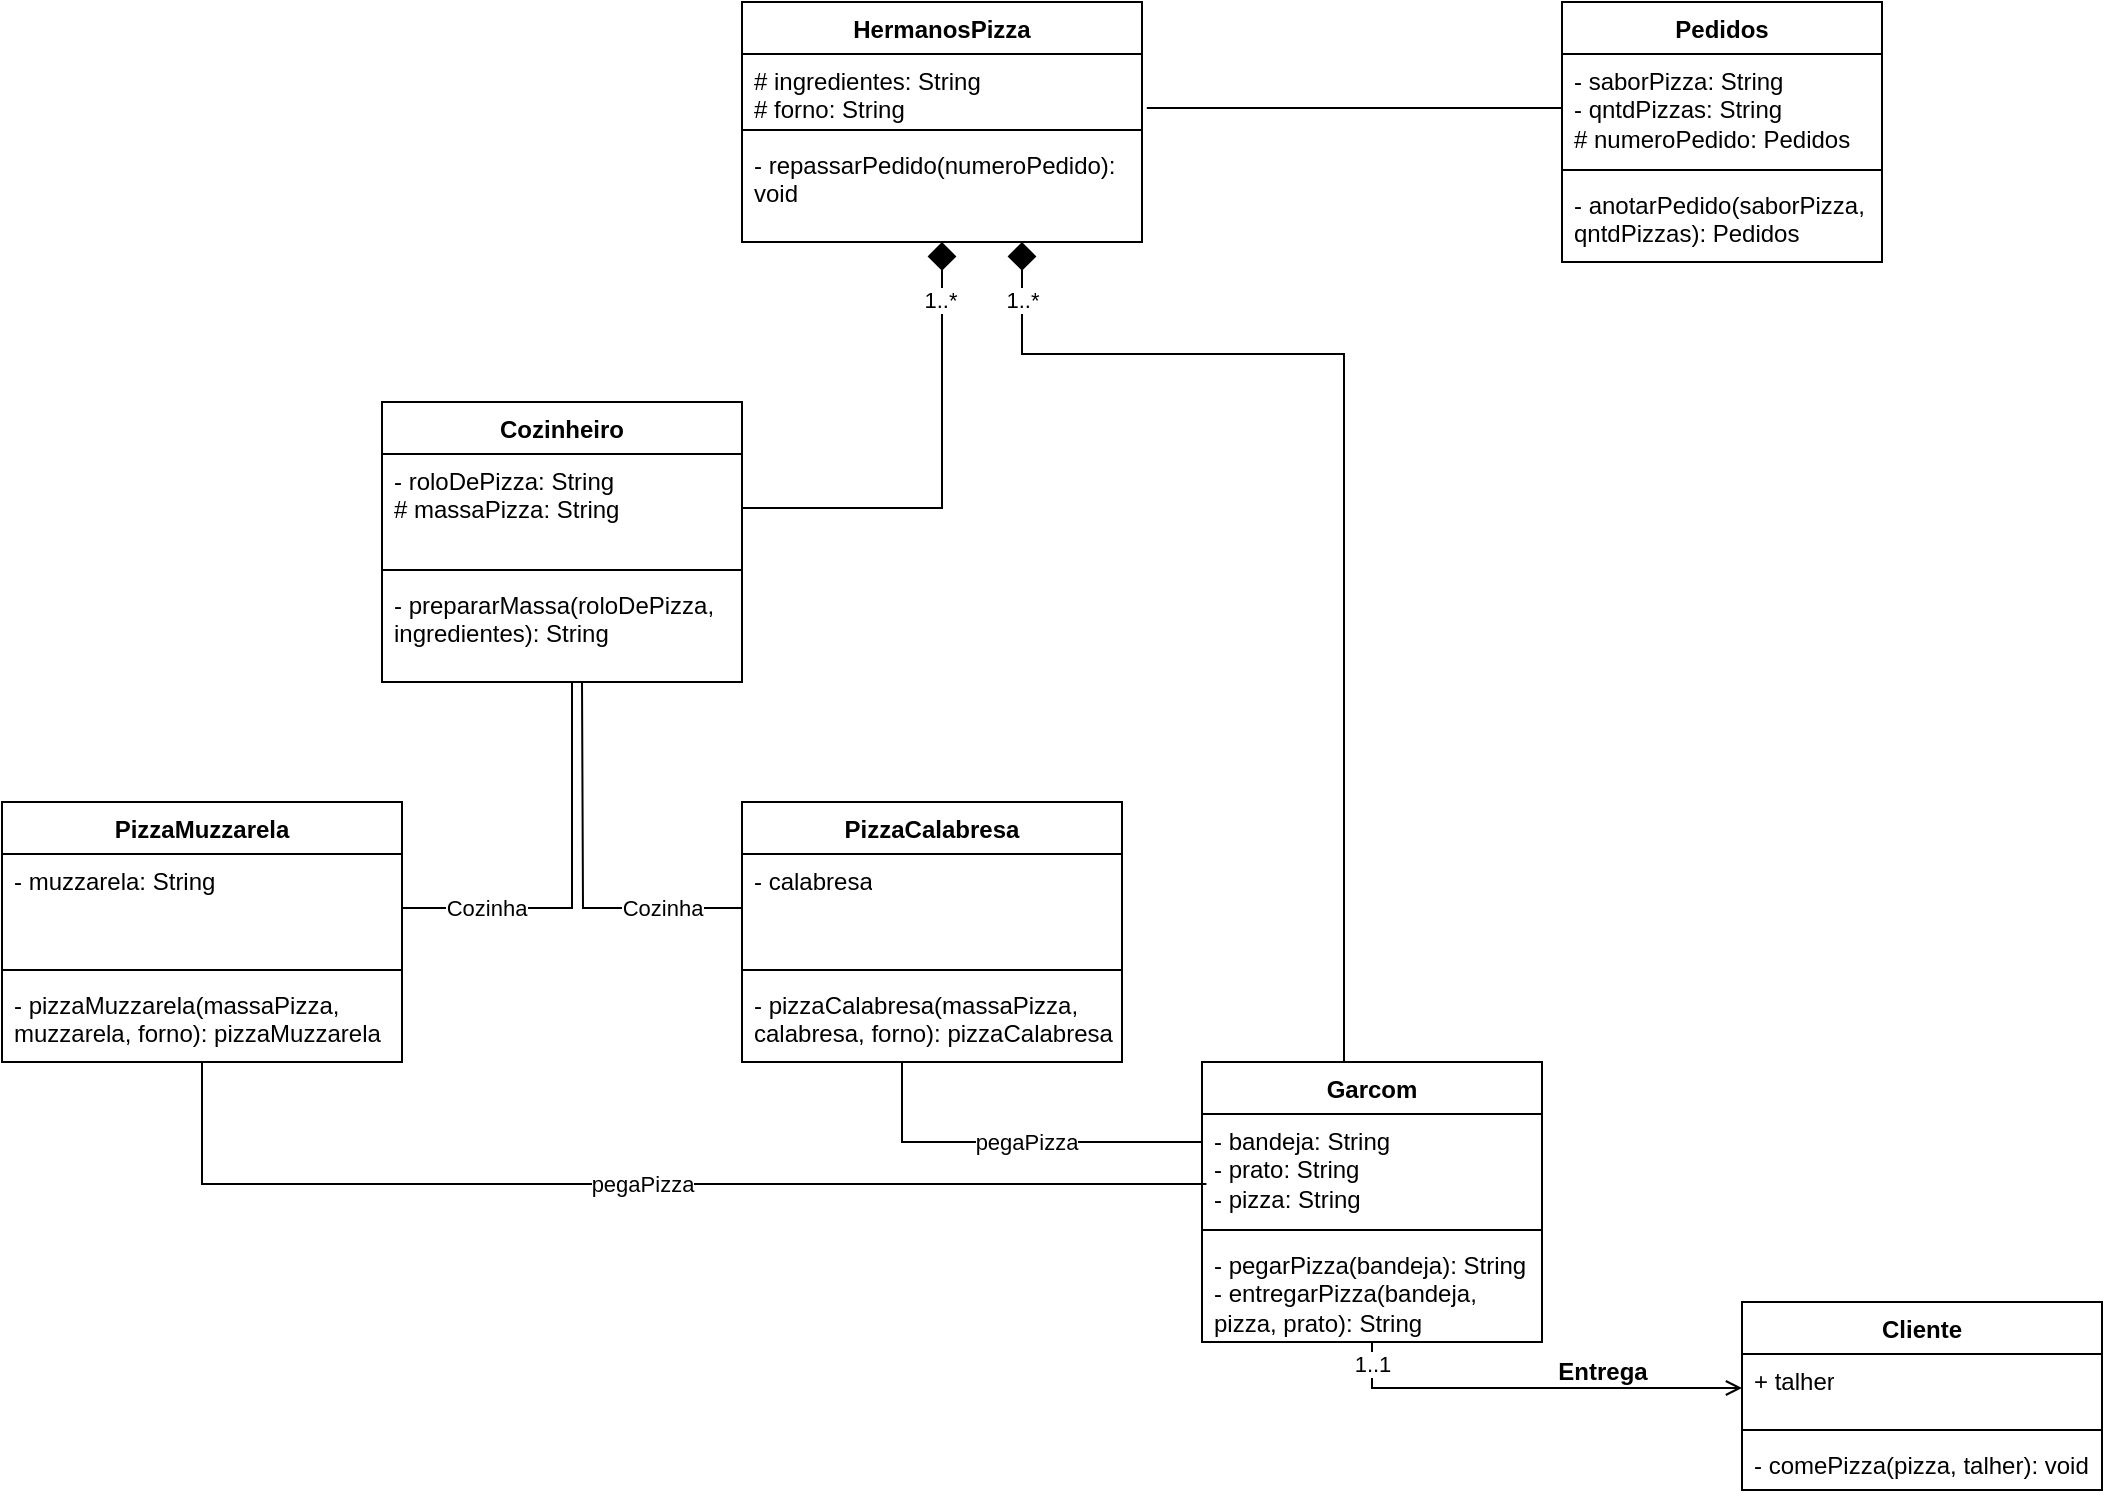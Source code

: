 <mxfile version="24.7.6">
  <diagram name="Page-1" id="e7e014a7-5840-1c2e-5031-d8a46d1fe8dd">
    <mxGraphModel dx="1461" dy="607" grid="1" gridSize="10" guides="1" tooltips="1" connect="1" arrows="1" fold="1" page="1" pageScale="1" pageWidth="1169" pageHeight="826" background="none" math="0" shadow="0">
      <root>
        <mxCell id="0" />
        <mxCell id="1" parent="0" />
        <mxCell id="d01wpcPB62GANtAtGYZp-93" value="HermanosPizza" style="swimlane;fontStyle=1;align=center;verticalAlign=top;childLayout=stackLayout;horizontal=1;startSize=26;horizontalStack=0;resizeParent=1;resizeParentMax=0;resizeLast=0;collapsible=1;marginBottom=0;whiteSpace=wrap;html=1;" parent="1" vertex="1">
          <mxGeometry x="440" y="40" width="200" height="120" as="geometry" />
        </mxCell>
        <mxCell id="d01wpcPB62GANtAtGYZp-94" value="# ingredientes: String&lt;div&gt;# forno&lt;span style=&quot;background-color: initial;&quot;&gt;: String&lt;/span&gt;&lt;/div&gt;" style="text;strokeColor=none;fillColor=none;align=left;verticalAlign=top;spacingLeft=4;spacingRight=4;overflow=hidden;rotatable=0;points=[[0,0.5],[1,0.5]];portConstraint=eastwest;whiteSpace=wrap;html=1;" parent="d01wpcPB62GANtAtGYZp-93" vertex="1">
          <mxGeometry y="26" width="200" height="34" as="geometry" />
        </mxCell>
        <mxCell id="d01wpcPB62GANtAtGYZp-95" value="" style="line;strokeWidth=1;fillColor=none;align=left;verticalAlign=middle;spacingTop=-1;spacingLeft=3;spacingRight=3;rotatable=0;labelPosition=right;points=[];portConstraint=eastwest;strokeColor=inherit;" parent="d01wpcPB62GANtAtGYZp-93" vertex="1">
          <mxGeometry y="60" width="200" height="8" as="geometry" />
        </mxCell>
        <mxCell id="d01wpcPB62GANtAtGYZp-96" value="- repassarPedido(numeroPedido): void" style="text;strokeColor=none;fillColor=none;align=left;verticalAlign=top;spacingLeft=4;spacingRight=4;overflow=hidden;rotatable=0;points=[[0,0.5],[1,0.5]];portConstraint=eastwest;whiteSpace=wrap;html=1;" parent="d01wpcPB62GANtAtGYZp-93" vertex="1">
          <mxGeometry y="68" width="200" height="52" as="geometry" />
        </mxCell>
        <mxCell id="d01wpcPB62GANtAtGYZp-131" value="1..1" style="edgeStyle=orthogonalEdgeStyle;rounded=0;orthogonalLoop=1;jettySize=auto;html=1;entryX=0;entryY=0.5;entryDx=0;entryDy=0;endArrow=open;endFill=0;" parent="1" source="d01wpcPB62GANtAtGYZp-99" target="d01wpcPB62GANtAtGYZp-128" edge="1">
          <mxGeometry x="-0.893" relative="1" as="geometry">
            <mxPoint as="offset" />
          </mxGeometry>
        </mxCell>
        <mxCell id="d01wpcPB62GANtAtGYZp-99" value="&lt;div&gt;Garcom&lt;/div&gt;" style="swimlane;fontStyle=1;align=center;verticalAlign=top;childLayout=stackLayout;horizontal=1;startSize=26;horizontalStack=0;resizeParent=1;resizeParentMax=0;resizeLast=0;collapsible=1;marginBottom=0;whiteSpace=wrap;html=1;" parent="1" vertex="1">
          <mxGeometry x="670" y="570" width="170" height="140" as="geometry" />
        </mxCell>
        <mxCell id="d01wpcPB62GANtAtGYZp-100" value="- bandeja: String&lt;div&gt;- prato&lt;span style=&quot;background-color: initial;&quot;&gt;: String&lt;/span&gt;&lt;/div&gt;&lt;div&gt;- pizza&lt;span style=&quot;background-color: initial;&quot;&gt;: String&lt;/span&gt;&lt;/div&gt;" style="text;strokeColor=none;fillColor=none;align=left;verticalAlign=top;spacingLeft=4;spacingRight=4;overflow=hidden;rotatable=0;points=[[0,0.5],[1,0.5]];portConstraint=eastwest;whiteSpace=wrap;html=1;" parent="d01wpcPB62GANtAtGYZp-99" vertex="1">
          <mxGeometry y="26" width="170" height="54" as="geometry" />
        </mxCell>
        <mxCell id="d01wpcPB62GANtAtGYZp-101" value="" style="line;strokeWidth=1;fillColor=none;align=left;verticalAlign=middle;spacingTop=-1;spacingLeft=3;spacingRight=3;rotatable=0;labelPosition=right;points=[];portConstraint=eastwest;strokeColor=inherit;" parent="d01wpcPB62GANtAtGYZp-99" vertex="1">
          <mxGeometry y="80" width="170" height="8" as="geometry" />
        </mxCell>
        <mxCell id="d01wpcPB62GANtAtGYZp-102" value="&lt;div&gt;- pegarPizza(bandeja): String&lt;/div&gt;- entregarPizza(bandeja, pizza, prato): String&lt;div&gt;&lt;br&gt;&lt;/div&gt;" style="text;strokeColor=none;fillColor=none;align=left;verticalAlign=top;spacingLeft=4;spacingRight=4;overflow=hidden;rotatable=0;points=[[0,0.5],[1,0.5]];portConstraint=eastwest;whiteSpace=wrap;html=1;" parent="d01wpcPB62GANtAtGYZp-99" vertex="1">
          <mxGeometry y="88" width="170" height="52" as="geometry" />
        </mxCell>
        <mxCell id="d01wpcPB62GANtAtGYZp-103" value="&lt;div&gt;Cozinheiro&lt;/div&gt;" style="swimlane;fontStyle=1;align=center;verticalAlign=top;childLayout=stackLayout;horizontal=1;startSize=26;horizontalStack=0;resizeParent=1;resizeParentMax=0;resizeLast=0;collapsible=1;marginBottom=0;whiteSpace=wrap;html=1;" parent="1" vertex="1">
          <mxGeometry x="260" y="240" width="180" height="140" as="geometry" />
        </mxCell>
        <mxCell id="d01wpcPB62GANtAtGYZp-104" value="- roloDePizza: String&lt;div&gt;# massaPizza&lt;span style=&quot;background-color: initial;&quot;&gt;: String&lt;/span&gt;&lt;/div&gt;" style="text;strokeColor=none;fillColor=none;align=left;verticalAlign=top;spacingLeft=4;spacingRight=4;overflow=hidden;rotatable=0;points=[[0,0.5],[1,0.5]];portConstraint=eastwest;whiteSpace=wrap;html=1;" parent="d01wpcPB62GANtAtGYZp-103" vertex="1">
          <mxGeometry y="26" width="180" height="54" as="geometry" />
        </mxCell>
        <mxCell id="d01wpcPB62GANtAtGYZp-105" value="" style="line;strokeWidth=1;fillColor=none;align=left;verticalAlign=middle;spacingTop=-1;spacingLeft=3;spacingRight=3;rotatable=0;labelPosition=right;points=[];portConstraint=eastwest;strokeColor=inherit;" parent="d01wpcPB62GANtAtGYZp-103" vertex="1">
          <mxGeometry y="80" width="180" height="8" as="geometry" />
        </mxCell>
        <mxCell id="d01wpcPB62GANtAtGYZp-106" value="- prepararMassa(roloDePizza, ingredientes): String" style="text;strokeColor=none;fillColor=none;align=left;verticalAlign=top;spacingLeft=4;spacingRight=4;overflow=hidden;rotatable=0;points=[[0,0.5],[1,0.5]];portConstraint=eastwest;whiteSpace=wrap;html=1;" parent="d01wpcPB62GANtAtGYZp-103" vertex="1">
          <mxGeometry y="88" width="180" height="52" as="geometry" />
        </mxCell>
        <mxCell id="d01wpcPB62GANtAtGYZp-108" value="1..*" style="edgeStyle=orthogonalEdgeStyle;rounded=0;orthogonalLoop=1;jettySize=auto;html=1;entryX=0.631;entryY=1.038;entryDx=0;entryDy=0;entryPerimeter=0;endArrow=diamond;endFill=1;endSize=12;" parent="1" edge="1">
          <mxGeometry x="0.899" relative="1" as="geometry">
            <mxPoint x="741" y="570" as="sourcePoint" />
            <mxPoint x="580" y="159.998" as="targetPoint" />
            <Array as="points">
              <mxPoint x="741" y="216" />
              <mxPoint x="580" y="216" />
            </Array>
            <mxPoint as="offset" />
          </mxGeometry>
        </mxCell>
        <mxCell id="d01wpcPB62GANtAtGYZp-135" value="pegaPizza" style="edgeStyle=orthogonalEdgeStyle;rounded=0;orthogonalLoop=1;jettySize=auto;html=1;entryX=0;entryY=0.5;entryDx=0;entryDy=0;endArrow=none;endFill=0;" parent="1" source="d01wpcPB62GANtAtGYZp-110" target="d01wpcPB62GANtAtGYZp-100" edge="1">
          <mxGeometry relative="1" as="geometry">
            <Array as="points">
              <mxPoint x="520" y="610" />
              <mxPoint x="670" y="610" />
            </Array>
          </mxGeometry>
        </mxCell>
        <mxCell id="d01wpcPB62GANtAtGYZp-110" value="&lt;div&gt;PizzaCalabresa&lt;/div&gt;" style="swimlane;fontStyle=1;align=center;verticalAlign=top;childLayout=stackLayout;horizontal=1;startSize=26;horizontalStack=0;resizeParent=1;resizeParentMax=0;resizeLast=0;collapsible=1;marginBottom=0;whiteSpace=wrap;html=1;" parent="1" vertex="1">
          <mxGeometry x="440" y="440" width="190" height="130" as="geometry" />
        </mxCell>
        <mxCell id="d01wpcPB62GANtAtGYZp-137" value="&#xa;&lt;span style=&quot;color: rgb(0, 0, 0); font-family: Helvetica; font-size: 11px; font-style: normal; font-variant-ligatures: normal; font-variant-caps: normal; font-weight: 400; letter-spacing: normal; orphans: 2; text-align: center; text-indent: 0px; text-transform: none; widows: 2; word-spacing: 0px; -webkit-text-stroke-width: 0px; white-space: nowrap; background-color: rgb(255, 255, 255); text-decoration-thickness: initial; text-decoration-style: initial; text-decoration-color: initial; display: inline !important; float: none;&quot;&gt;Cozinha&lt;/span&gt;&#xa;&#xa;" style="edgeStyle=orthogonalEdgeStyle;rounded=0;orthogonalLoop=1;jettySize=auto;html=1;endArrow=none;endFill=0;" parent="d01wpcPB62GANtAtGYZp-110" source="d01wpcPB62GANtAtGYZp-111" edge="1">
          <mxGeometry x="-0.584" y="7" relative="1" as="geometry">
            <mxPoint x="-80" y="-60" as="targetPoint" />
            <mxPoint as="offset" />
          </mxGeometry>
        </mxCell>
        <mxCell id="d01wpcPB62GANtAtGYZp-111" value="- calabresa" style="text;strokeColor=none;fillColor=none;align=left;verticalAlign=top;spacingLeft=4;spacingRight=4;overflow=hidden;rotatable=0;points=[[0,0.5],[1,0.5]];portConstraint=eastwest;whiteSpace=wrap;html=1;" parent="d01wpcPB62GANtAtGYZp-110" vertex="1">
          <mxGeometry y="26" width="190" height="54" as="geometry" />
        </mxCell>
        <mxCell id="d01wpcPB62GANtAtGYZp-112" value="" style="line;strokeWidth=1;fillColor=none;align=left;verticalAlign=middle;spacingTop=-1;spacingLeft=3;spacingRight=3;rotatable=0;labelPosition=right;points=[];portConstraint=eastwest;strokeColor=inherit;" parent="d01wpcPB62GANtAtGYZp-110" vertex="1">
          <mxGeometry y="80" width="190" height="8" as="geometry" />
        </mxCell>
        <mxCell id="d01wpcPB62GANtAtGYZp-113" value="- pizzaCalabresa(massaPizza, calabresa, forno): pizzaCalabresa" style="text;strokeColor=none;fillColor=none;align=left;verticalAlign=top;spacingLeft=4;spacingRight=4;overflow=hidden;rotatable=0;points=[[0,0.5],[1,0.5]];portConstraint=eastwest;whiteSpace=wrap;html=1;" parent="d01wpcPB62GANtAtGYZp-110" vertex="1">
          <mxGeometry y="88" width="190" height="42" as="geometry" />
        </mxCell>
        <mxCell id="d01wpcPB62GANtAtGYZp-114" value="&lt;div&gt;PizzaMuzzarela&lt;/div&gt;" style="swimlane;fontStyle=1;align=center;verticalAlign=top;childLayout=stackLayout;horizontal=1;startSize=26;horizontalStack=0;resizeParent=1;resizeParentMax=0;resizeLast=0;collapsible=1;marginBottom=0;whiteSpace=wrap;html=1;" parent="1" vertex="1">
          <mxGeometry x="70" y="440" width="200" height="130" as="geometry" />
        </mxCell>
        <mxCell id="d01wpcPB62GANtAtGYZp-115" value="- muzzarela: String" style="text;strokeColor=none;fillColor=none;align=left;verticalAlign=top;spacingLeft=4;spacingRight=4;overflow=hidden;rotatable=0;points=[[0,0.5],[1,0.5]];portConstraint=eastwest;whiteSpace=wrap;html=1;" parent="d01wpcPB62GANtAtGYZp-114" vertex="1">
          <mxGeometry y="26" width="200" height="54" as="geometry" />
        </mxCell>
        <mxCell id="d01wpcPB62GANtAtGYZp-116" value="" style="line;strokeWidth=1;fillColor=none;align=left;verticalAlign=middle;spacingTop=-1;spacingLeft=3;spacingRight=3;rotatable=0;labelPosition=right;points=[];portConstraint=eastwest;strokeColor=inherit;" parent="d01wpcPB62GANtAtGYZp-114" vertex="1">
          <mxGeometry y="80" width="200" height="8" as="geometry" />
        </mxCell>
        <mxCell id="d01wpcPB62GANtAtGYZp-117" value="- pizzaMuzzarela(massaPizza, muzzarela, forno): pizzaMuzzarela&amp;nbsp;" style="text;strokeColor=none;fillColor=none;align=left;verticalAlign=top;spacingLeft=4;spacingRight=4;overflow=hidden;rotatable=0;points=[[0,0.5],[1,0.5]];portConstraint=eastwest;whiteSpace=wrap;html=1;" parent="d01wpcPB62GANtAtGYZp-114" vertex="1">
          <mxGeometry y="88" width="200" height="42" as="geometry" />
        </mxCell>
        <mxCell id="d01wpcPB62GANtAtGYZp-125" value="Cozinha" style="edgeStyle=orthogonalEdgeStyle;rounded=0;orthogonalLoop=1;jettySize=auto;html=1;entryX=0.469;entryY=1;entryDx=0;entryDy=0;entryPerimeter=0;endArrow=none;endFill=0;align=center;" parent="1" source="d01wpcPB62GANtAtGYZp-115" target="d01wpcPB62GANtAtGYZp-106" edge="1">
          <mxGeometry x="-0.596" relative="1" as="geometry">
            <Array as="points">
              <mxPoint x="355" y="493" />
            </Array>
            <mxPoint as="offset" />
          </mxGeometry>
        </mxCell>
        <mxCell id="d01wpcPB62GANtAtGYZp-127" value="&lt;div&gt;Cliente&lt;/div&gt;" style="swimlane;fontStyle=1;align=center;verticalAlign=top;childLayout=stackLayout;horizontal=1;startSize=26;horizontalStack=0;resizeParent=1;resizeParentMax=0;resizeLast=0;collapsible=1;marginBottom=0;whiteSpace=wrap;html=1;" parent="1" vertex="1">
          <mxGeometry x="940" y="690" width="180" height="94" as="geometry" />
        </mxCell>
        <mxCell id="d01wpcPB62GANtAtGYZp-128" value="+ talher&lt;div&gt;&lt;br&gt;&lt;/div&gt;" style="text;strokeColor=none;fillColor=none;align=left;verticalAlign=top;spacingLeft=4;spacingRight=4;overflow=hidden;rotatable=0;points=[[0,0.5],[1,0.5]];portConstraint=eastwest;whiteSpace=wrap;html=1;" parent="d01wpcPB62GANtAtGYZp-127" vertex="1">
          <mxGeometry y="26" width="180" height="34" as="geometry" />
        </mxCell>
        <mxCell id="d01wpcPB62GANtAtGYZp-129" value="" style="line;strokeWidth=1;fillColor=none;align=left;verticalAlign=middle;spacingTop=-1;spacingLeft=3;spacingRight=3;rotatable=0;labelPosition=right;points=[];portConstraint=eastwest;strokeColor=inherit;" parent="d01wpcPB62GANtAtGYZp-127" vertex="1">
          <mxGeometry y="60" width="180" height="8" as="geometry" />
        </mxCell>
        <mxCell id="d01wpcPB62GANtAtGYZp-130" value="- comePizza(pizza, talher): void" style="text;strokeColor=none;fillColor=none;align=left;verticalAlign=top;spacingLeft=4;spacingRight=4;overflow=hidden;rotatable=0;points=[[0,0.5],[1,0.5]];portConstraint=eastwest;whiteSpace=wrap;html=1;" parent="d01wpcPB62GANtAtGYZp-127" vertex="1">
          <mxGeometry y="68" width="180" height="26" as="geometry" />
        </mxCell>
        <mxCell id="d01wpcPB62GANtAtGYZp-132" value="Entrega" style="text;strokeColor=none;fillColor=none;html=1;fontSize=12;fontStyle=1;verticalAlign=middle;align=center;" parent="1" vertex="1">
          <mxGeometry x="850" y="720" width="40" height="10" as="geometry" />
        </mxCell>
        <mxCell id="d01wpcPB62GANtAtGYZp-136" value="pegaPizza" style="edgeStyle=orthogonalEdgeStyle;rounded=0;orthogonalLoop=1;jettySize=auto;html=1;entryX=0.013;entryY=0.648;entryDx=0;entryDy=0;entryPerimeter=0;endArrow=none;endFill=0;" parent="1" source="d01wpcPB62GANtAtGYZp-114" target="d01wpcPB62GANtAtGYZp-100" edge="1">
          <mxGeometry relative="1" as="geometry" />
        </mxCell>
        <mxCell id="3tEJC5cobn0J8dUwouIl-1" value="Pedidos" style="swimlane;fontStyle=1;align=center;verticalAlign=top;childLayout=stackLayout;horizontal=1;startSize=26;horizontalStack=0;resizeParent=1;resizeParentMax=0;resizeLast=0;collapsible=1;marginBottom=0;whiteSpace=wrap;html=1;" vertex="1" parent="1">
          <mxGeometry x="850" y="40" width="160" height="130" as="geometry" />
        </mxCell>
        <mxCell id="3tEJC5cobn0J8dUwouIl-2" value="- saborPizza: String&lt;div&gt;- qntdPizzas&lt;span style=&quot;background-color: initial;&quot;&gt;: String&lt;/span&gt;&lt;/div&gt;&lt;div&gt;# numeroPedido&lt;span style=&quot;background-color: initial;&quot;&gt;: Pedidos&lt;/span&gt;&lt;/div&gt;" style="text;strokeColor=none;fillColor=none;align=left;verticalAlign=top;spacingLeft=4;spacingRight=4;overflow=hidden;rotatable=0;points=[[0,0.5],[1,0.5]];portConstraint=eastwest;whiteSpace=wrap;html=1;" vertex="1" parent="3tEJC5cobn0J8dUwouIl-1">
          <mxGeometry y="26" width="160" height="54" as="geometry" />
        </mxCell>
        <mxCell id="3tEJC5cobn0J8dUwouIl-3" value="" style="line;strokeWidth=1;fillColor=none;align=left;verticalAlign=middle;spacingTop=-1;spacingLeft=3;spacingRight=3;rotatable=0;labelPosition=right;points=[];portConstraint=eastwest;strokeColor=inherit;" vertex="1" parent="3tEJC5cobn0J8dUwouIl-1">
          <mxGeometry y="80" width="160" height="8" as="geometry" />
        </mxCell>
        <mxCell id="3tEJC5cobn0J8dUwouIl-4" value="- anotarPedido(saborPizza, qntdPizzas): Pedidos" style="text;strokeColor=none;fillColor=none;align=left;verticalAlign=top;spacingLeft=4;spacingRight=4;overflow=hidden;rotatable=0;points=[[0,0.5],[1,0.5]];portConstraint=eastwest;whiteSpace=wrap;html=1;" vertex="1" parent="3tEJC5cobn0J8dUwouIl-1">
          <mxGeometry y="88" width="160" height="42" as="geometry" />
        </mxCell>
        <mxCell id="3tEJC5cobn0J8dUwouIl-9" style="edgeStyle=orthogonalEdgeStyle;rounded=0;orthogonalLoop=1;jettySize=auto;html=1;entryX=1.012;entryY=0.794;entryDx=0;entryDy=0;entryPerimeter=0;endArrow=none;endFill=0;" edge="1" parent="1" source="3tEJC5cobn0J8dUwouIl-2" target="d01wpcPB62GANtAtGYZp-94">
          <mxGeometry relative="1" as="geometry" />
        </mxCell>
        <mxCell id="3tEJC5cobn0J8dUwouIl-10" style="edgeStyle=orthogonalEdgeStyle;rounded=0;orthogonalLoop=1;jettySize=auto;html=1;entryX=0.5;entryY=1;entryDx=0;entryDy=0;entryPerimeter=0;endArrow=diamond;endFill=1;endSize=12;" edge="1" parent="1" source="d01wpcPB62GANtAtGYZp-104" target="d01wpcPB62GANtAtGYZp-96">
          <mxGeometry relative="1" as="geometry" />
        </mxCell>
        <mxCell id="3tEJC5cobn0J8dUwouIl-11" value="1..*" style="edgeLabel;html=1;align=center;verticalAlign=middle;resizable=0;points=[];" vertex="1" connectable="0" parent="3tEJC5cobn0J8dUwouIl-10">
          <mxGeometry x="0.749" y="1" relative="1" as="geometry">
            <mxPoint as="offset" />
          </mxGeometry>
        </mxCell>
      </root>
    </mxGraphModel>
  </diagram>
</mxfile>
